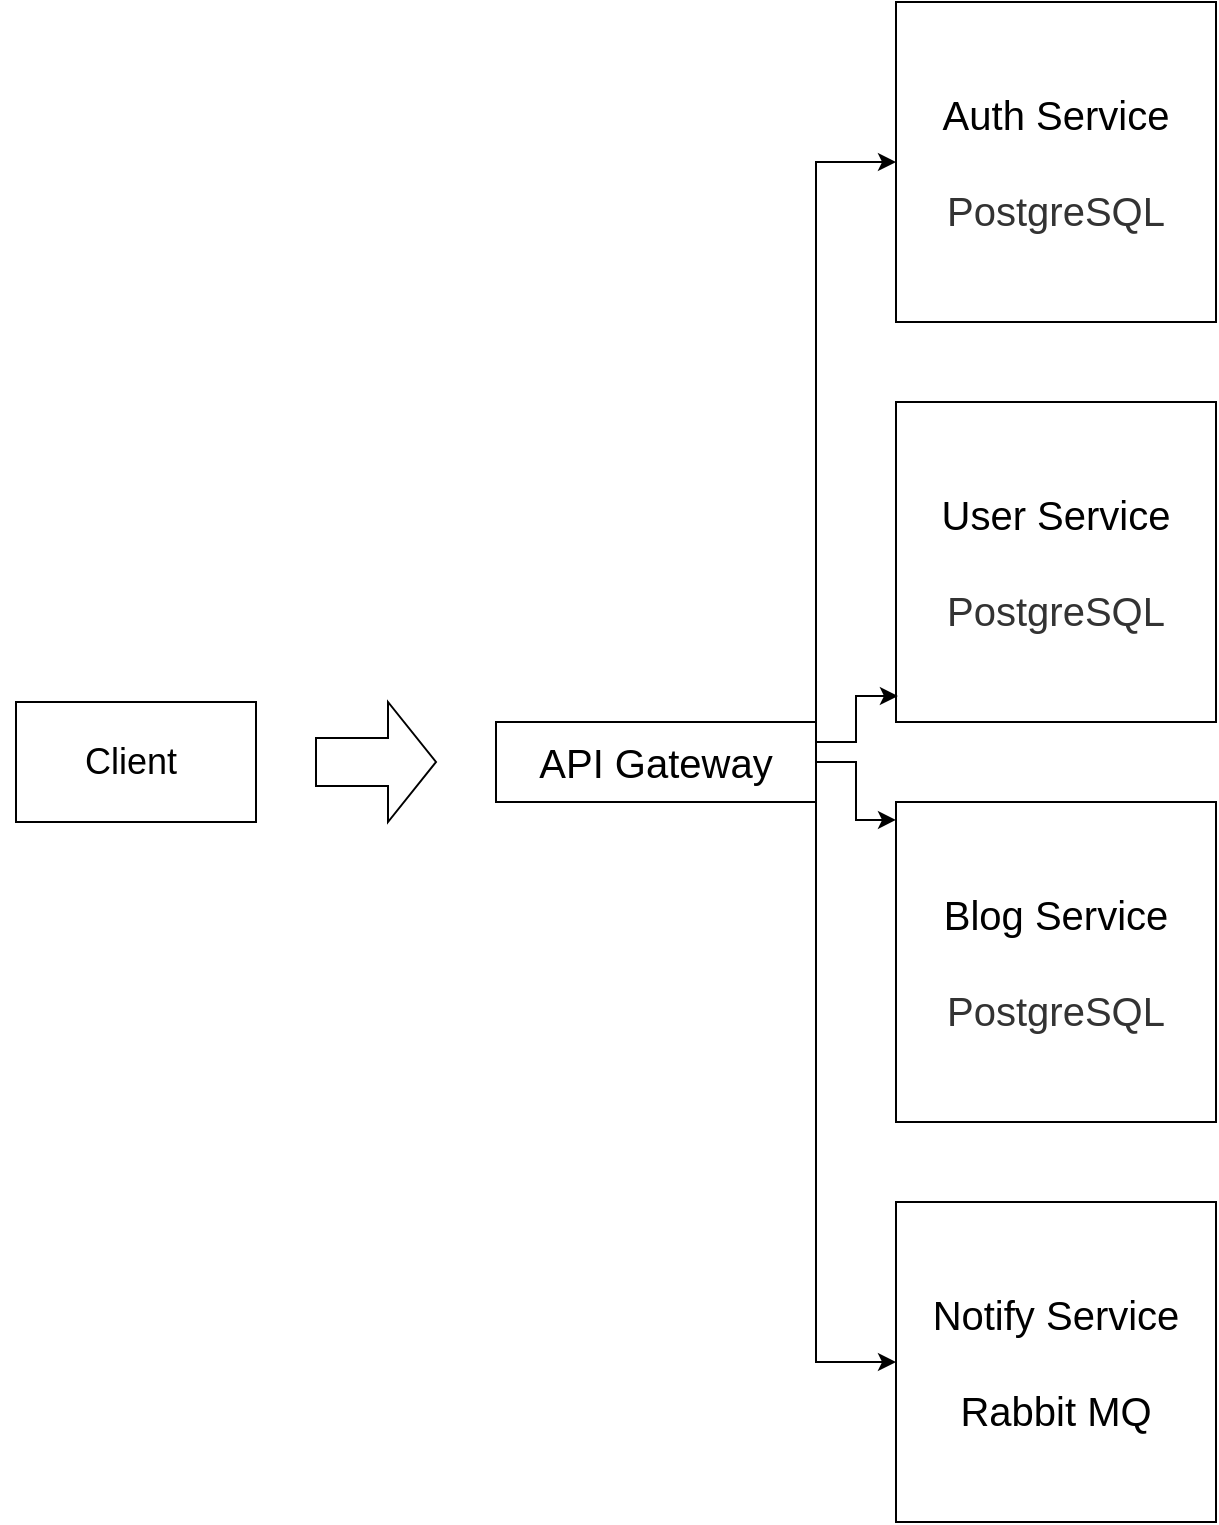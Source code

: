 <mxfile version="26.0.4">
  <diagram name="Страница — 1" id="5X001y8DHltol6wDLfZw">
    <mxGraphModel dx="1232" dy="1095" grid="1" gridSize="10" guides="1" tooltips="1" connect="1" arrows="1" fold="1" page="1" pageScale="1" pageWidth="827" pageHeight="1169" math="0" shadow="0">
      <root>
        <mxCell id="0" />
        <mxCell id="1" parent="0" />
        <mxCell id="YlzeQk2Lwm7Zh-HVtabS-43" style="edgeStyle=orthogonalEdgeStyle;rounded=0;orthogonalLoop=1;jettySize=auto;html=1;exitX=1;exitY=0;exitDx=0;exitDy=0;entryX=0;entryY=0.5;entryDx=0;entryDy=0;" edge="1" parent="1" source="YlzeQk2Lwm7Zh-HVtabS-1" target="YlzeQk2Lwm7Zh-HVtabS-40">
          <mxGeometry relative="1" as="geometry" />
        </mxCell>
        <mxCell id="YlzeQk2Lwm7Zh-HVtabS-46" style="edgeStyle=orthogonalEdgeStyle;rounded=0;orthogonalLoop=1;jettySize=auto;html=1;exitX=1;exitY=1;exitDx=0;exitDy=0;entryX=0;entryY=0.5;entryDx=0;entryDy=0;" edge="1" parent="1" source="YlzeQk2Lwm7Zh-HVtabS-1" target="YlzeQk2Lwm7Zh-HVtabS-42">
          <mxGeometry relative="1" as="geometry" />
        </mxCell>
        <mxCell id="YlzeQk2Lwm7Zh-HVtabS-1" value="API Gateway" style="rounded=0;whiteSpace=wrap;html=1;fontSize=20;" vertex="1" parent="1">
          <mxGeometry x="280" y="440" width="160" height="40" as="geometry" />
        </mxCell>
        <mxCell id="YlzeQk2Lwm7Zh-HVtabS-47" style="edgeStyle=orthogonalEdgeStyle;rounded=0;orthogonalLoop=1;jettySize=auto;html=1;exitX=0;exitY=0.25;exitDx=0;exitDy=0;" edge="1" parent="1" source="YlzeQk2Lwm7Zh-HVtabS-3">
          <mxGeometry relative="1" as="geometry">
            <mxPoint x="40" y="445" as="targetPoint" />
          </mxGeometry>
        </mxCell>
        <mxCell id="YlzeQk2Lwm7Zh-HVtabS-3" value="Client&amp;nbsp;" style="whiteSpace=wrap;html=1;fontSize=18;" vertex="1" parent="1">
          <mxGeometry x="40" y="430" width="120" height="60" as="geometry" />
        </mxCell>
        <mxCell id="YlzeQk2Lwm7Zh-HVtabS-5" value="" style="shape=singleArrow;whiteSpace=wrap;html=1;arrowWidth=0.4;arrowSize=0.4;" vertex="1" parent="1">
          <mxGeometry x="190" y="430" width="60" height="60" as="geometry" />
        </mxCell>
        <mxCell id="YlzeQk2Lwm7Zh-HVtabS-33" value="&lt;font style=&quot;font-size: 20px;&quot;&gt;User Service&lt;br&gt;&lt;br&gt;&lt;span style=&quot;color: rgb(51, 51, 51); font-family: &amp;quot;TT Norms Pro&amp;quot;, Arial, sans-serif; font-variant-ligatures: none; text-align: start; background-color: rgb(255, 255, 255);&quot;&gt;PostgreSQL&lt;/span&gt;&lt;/font&gt;" style="whiteSpace=wrap;html=1;rounded=0;" vertex="1" parent="1">
          <mxGeometry x="480" y="280" width="160" height="160" as="geometry" />
        </mxCell>
        <mxCell id="YlzeQk2Lwm7Zh-HVtabS-40" value="Auth Service&lt;br&gt;&lt;br&gt;&lt;span style=&quot;color: rgb(51, 51, 51); font-family: &amp;quot;TT Norms Pro&amp;quot;, Arial, sans-serif; font-variant-ligatures: none; text-align: start; background-color: rgb(255, 255, 255);&quot;&gt;PostgreSQL&lt;/span&gt;" style="whiteSpace=wrap;html=1;rounded=0;glass=0;fontSize=20;" vertex="1" parent="1">
          <mxGeometry x="480" y="80" width="160" height="160" as="geometry" />
        </mxCell>
        <mxCell id="YlzeQk2Lwm7Zh-HVtabS-41" value="Blog Service&lt;br&gt;&lt;br&gt;&lt;span style=&quot;color: rgb(51, 51, 51); font-family: &amp;quot;TT Norms Pro&amp;quot;, Arial, sans-serif; font-variant-ligatures: none; text-align: start; background-color: rgb(255, 255, 255);&quot;&gt;PostgreSQL&lt;/span&gt;" style="whiteSpace=wrap;html=1;rounded=0;fontSize=20;" vertex="1" parent="1">
          <mxGeometry x="480" y="480" width="160" height="160" as="geometry" />
        </mxCell>
        <mxCell id="YlzeQk2Lwm7Zh-HVtabS-42" value="Notify Service&lt;br&gt;&lt;br&gt;Rabbit MQ" style="whiteSpace=wrap;html=1;rounded=0;fontSize=20;" vertex="1" parent="1">
          <mxGeometry x="480" y="680" width="160" height="160" as="geometry" />
        </mxCell>
        <mxCell id="YlzeQk2Lwm7Zh-HVtabS-44" style="edgeStyle=orthogonalEdgeStyle;rounded=0;orthogonalLoop=1;jettySize=auto;html=1;exitX=1;exitY=0.25;exitDx=0;exitDy=0;entryX=0.006;entryY=0.919;entryDx=0;entryDy=0;entryPerimeter=0;" edge="1" parent="1" source="YlzeQk2Lwm7Zh-HVtabS-1" target="YlzeQk2Lwm7Zh-HVtabS-33">
          <mxGeometry relative="1" as="geometry" />
        </mxCell>
        <mxCell id="YlzeQk2Lwm7Zh-HVtabS-45" style="edgeStyle=orthogonalEdgeStyle;rounded=0;orthogonalLoop=1;jettySize=auto;html=1;exitX=1;exitY=0.5;exitDx=0;exitDy=0;entryX=0;entryY=0.056;entryDx=0;entryDy=0;entryPerimeter=0;" edge="1" parent="1" source="YlzeQk2Lwm7Zh-HVtabS-1" target="YlzeQk2Lwm7Zh-HVtabS-41">
          <mxGeometry relative="1" as="geometry" />
        </mxCell>
      </root>
    </mxGraphModel>
  </diagram>
</mxfile>
